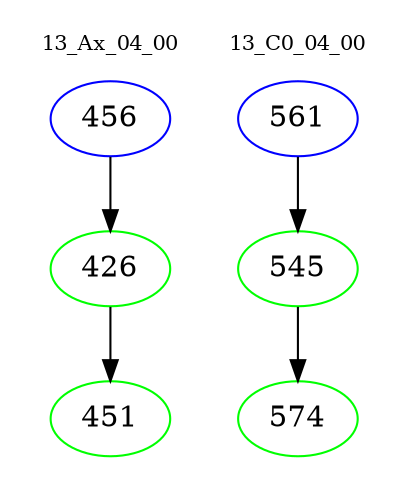 digraph{
subgraph cluster_0 {
color = white
label = "13_Ax_04_00";
fontsize=10;
T0_456 [label="456", color="blue"]
T0_456 -> T0_426 [color="black"]
T0_426 [label="426", color="green"]
T0_426 -> T0_451 [color="black"]
T0_451 [label="451", color="green"]
}
subgraph cluster_1 {
color = white
label = "13_C0_04_00";
fontsize=10;
T1_561 [label="561", color="blue"]
T1_561 -> T1_545 [color="black"]
T1_545 [label="545", color="green"]
T1_545 -> T1_574 [color="black"]
T1_574 [label="574", color="green"]
}
}
